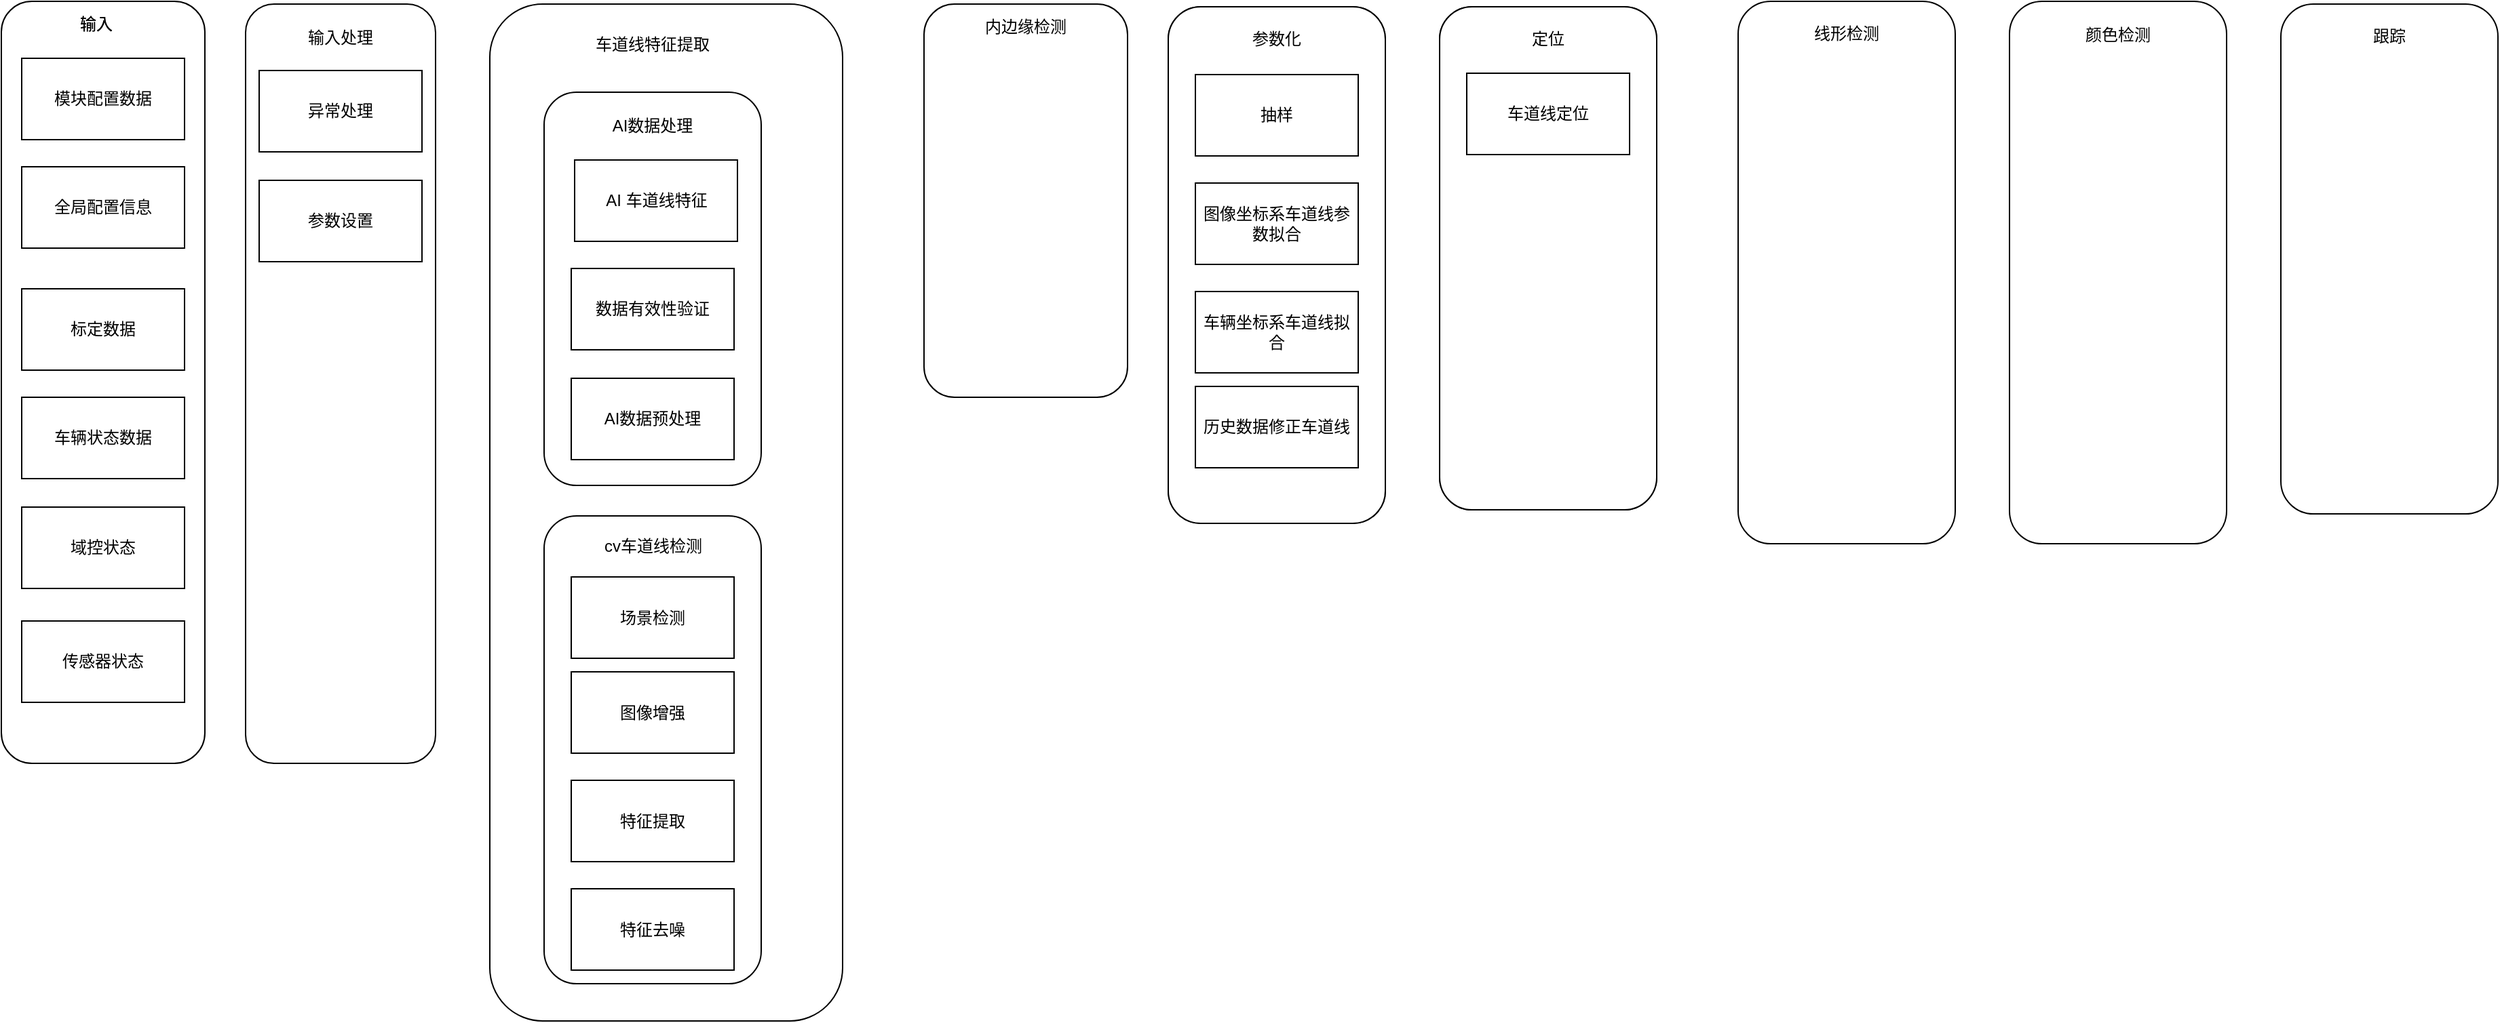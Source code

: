 <mxfile version="16.2.4" type="github">
  <diagram id="SdjUZ_nZgxTXJaho-sEl" name="第 1 页">
    <mxGraphModel dx="1730" dy="893" grid="1" gridSize="10" guides="1" tooltips="1" connect="1" arrows="1" fold="1" page="1" pageScale="1" pageWidth="827" pageHeight="1169" math="0" shadow="0">
      <root>
        <mxCell id="0" />
        <mxCell id="1" parent="0" />
        <mxCell id="K2Hh94zeVfcskBb1O2Ww-45" value="" style="rounded=1;whiteSpace=wrap;html=1;" vertex="1" parent="1">
          <mxGeometry x="480" y="80" width="260" height="750" as="geometry" />
        </mxCell>
        <mxCell id="fKOg9SKyoz2mw3y8TqCJ-18" value="" style="rounded=1;whiteSpace=wrap;html=1;" parent="1" vertex="1">
          <mxGeometry x="120" y="78" width="150" height="562" as="geometry" />
        </mxCell>
        <mxCell id="R1_P9dPjUKiN731K27Q3-37" value="" style="rounded=1;whiteSpace=wrap;html=1;" parent="1" vertex="1">
          <mxGeometry x="1180" y="82" width="160" height="371" as="geometry" />
        </mxCell>
        <mxCell id="R1_P9dPjUKiN731K27Q3-36" value="" style="rounded=1;whiteSpace=wrap;html=1;" parent="1" vertex="1">
          <mxGeometry x="980" y="82" width="160" height="381" as="geometry" />
        </mxCell>
        <mxCell id="R1_P9dPjUKiN731K27Q3-35" value="" style="rounded=1;whiteSpace=wrap;html=1;" parent="1" vertex="1">
          <mxGeometry x="800" y="80" width="150" height="290" as="geometry" />
        </mxCell>
        <mxCell id="R1_P9dPjUKiN731K27Q3-21" value="内边缘检测" style="text;html=1;strokeColor=none;fillColor=none;align=center;verticalAlign=middle;whiteSpace=wrap;rounded=0;" parent="1" vertex="1">
          <mxGeometry x="835" y="82" width="80" height="30" as="geometry" />
        </mxCell>
        <mxCell id="R1_P9dPjUKiN731K27Q3-23" value="参数化" style="text;html=1;strokeColor=none;fillColor=none;align=center;verticalAlign=middle;whiteSpace=wrap;rounded=0;" parent="1" vertex="1">
          <mxGeometry x="1030" y="91" width="60" height="30" as="geometry" />
        </mxCell>
        <mxCell id="R1_P9dPjUKiN731K27Q3-24" value="抽样" style="rounded=0;whiteSpace=wrap;html=1;" parent="1" vertex="1">
          <mxGeometry x="1000" y="132" width="120" height="60" as="geometry" />
        </mxCell>
        <mxCell id="R1_P9dPjUKiN731K27Q3-25" value="图像坐标系车道线参数拟合" style="rounded=0;whiteSpace=wrap;html=1;" parent="1" vertex="1">
          <mxGeometry x="1000" y="212" width="120" height="60" as="geometry" />
        </mxCell>
        <mxCell id="R1_P9dPjUKiN731K27Q3-26" value="车辆坐标系车道线拟合" style="rounded=0;whiteSpace=wrap;html=1;" parent="1" vertex="1">
          <mxGeometry x="1000" y="292" width="120" height="60" as="geometry" />
        </mxCell>
        <mxCell id="R1_P9dPjUKiN731K27Q3-27" value="历史数据修正车道线" style="rounded=0;whiteSpace=wrap;html=1;" parent="1" vertex="1">
          <mxGeometry x="1000" y="362" width="120" height="60" as="geometry" />
        </mxCell>
        <mxCell id="R1_P9dPjUKiN731K27Q3-29" value="定位" style="text;html=1;strokeColor=none;fillColor=none;align=center;verticalAlign=middle;whiteSpace=wrap;rounded=0;" parent="1" vertex="1">
          <mxGeometry x="1230" y="91" width="60" height="30" as="geometry" />
        </mxCell>
        <mxCell id="R1_P9dPjUKiN731K27Q3-30" value="车道线定位" style="rounded=0;whiteSpace=wrap;html=1;" parent="1" vertex="1">
          <mxGeometry x="1200" y="131" width="120" height="60" as="geometry" />
        </mxCell>
        <mxCell id="R1_P9dPjUKiN731K27Q3-42" value="输入" style="text;html=1;strokeColor=none;fillColor=none;align=center;verticalAlign=middle;whiteSpace=wrap;rounded=0;" parent="1" vertex="1">
          <mxGeometry x="160" y="80" width="60" height="30" as="geometry" />
        </mxCell>
        <mxCell id="fKOg9SKyoz2mw3y8TqCJ-1" value="" style="rounded=1;whiteSpace=wrap;html=1;" parent="1" vertex="1">
          <mxGeometry x="1800" y="80" width="160" height="376" as="geometry" />
        </mxCell>
        <mxCell id="fKOg9SKyoz2mw3y8TqCJ-2" value="" style="rounded=1;whiteSpace=wrap;html=1;" parent="1" vertex="1">
          <mxGeometry x="1180" y="82" width="160" height="371" as="geometry" />
        </mxCell>
        <mxCell id="fKOg9SKyoz2mw3y8TqCJ-3" value="" style="rounded=1;whiteSpace=wrap;html=1;" parent="1" vertex="1">
          <mxGeometry x="980" y="82" width="160" height="381" as="geometry" />
        </mxCell>
        <mxCell id="fKOg9SKyoz2mw3y8TqCJ-9" value="参数化" style="text;html=1;strokeColor=none;fillColor=none;align=center;verticalAlign=middle;whiteSpace=wrap;rounded=0;" parent="1" vertex="1">
          <mxGeometry x="1030" y="91" width="60" height="30" as="geometry" />
        </mxCell>
        <mxCell id="fKOg9SKyoz2mw3y8TqCJ-10" value="抽样" style="rounded=0;whiteSpace=wrap;html=1;" parent="1" vertex="1">
          <mxGeometry x="1000" y="132" width="120" height="60" as="geometry" />
        </mxCell>
        <mxCell id="fKOg9SKyoz2mw3y8TqCJ-11" value="图像坐标系车道线参数拟合" style="rounded=0;whiteSpace=wrap;html=1;" parent="1" vertex="1">
          <mxGeometry x="1000" y="212" width="120" height="60" as="geometry" />
        </mxCell>
        <mxCell id="fKOg9SKyoz2mw3y8TqCJ-12" value="车辆坐标系车道线拟合" style="rounded=0;whiteSpace=wrap;html=1;" parent="1" vertex="1">
          <mxGeometry x="1000" y="292" width="120" height="60" as="geometry" />
        </mxCell>
        <mxCell id="fKOg9SKyoz2mw3y8TqCJ-13" value="历史数据修正车道线" style="rounded=0;whiteSpace=wrap;html=1;" parent="1" vertex="1">
          <mxGeometry x="1000" y="362" width="120" height="60" as="geometry" />
        </mxCell>
        <mxCell id="fKOg9SKyoz2mw3y8TqCJ-14" value="定位" style="text;html=1;strokeColor=none;fillColor=none;align=center;verticalAlign=middle;whiteSpace=wrap;rounded=0;" parent="1" vertex="1">
          <mxGeometry x="1230" y="91" width="60" height="30" as="geometry" />
        </mxCell>
        <mxCell id="fKOg9SKyoz2mw3y8TqCJ-15" value="车道线定位" style="rounded=0;whiteSpace=wrap;html=1;" parent="1" vertex="1">
          <mxGeometry x="1200" y="131" width="120" height="60" as="geometry" />
        </mxCell>
        <mxCell id="fKOg9SKyoz2mw3y8TqCJ-16" value="跟踪" style="text;html=1;strokeColor=none;fillColor=none;align=center;verticalAlign=middle;whiteSpace=wrap;rounded=0;" parent="1" vertex="1">
          <mxGeometry x="1850" y="89" width="60" height="30" as="geometry" />
        </mxCell>
        <mxCell id="fKOg9SKyoz2mw3y8TqCJ-19" value="输入" style="text;html=1;strokeColor=none;fillColor=none;align=center;verticalAlign=middle;whiteSpace=wrap;rounded=0;" parent="1" vertex="1">
          <mxGeometry x="160" y="80" width="60" height="30" as="geometry" />
        </mxCell>
        <mxCell id="JcJchZ4IYqSIbsga3KMb-3" value="" style="rounded=1;whiteSpace=wrap;html=1;" parent="1" vertex="1">
          <mxGeometry x="1400" y="78" width="160" height="400" as="geometry" />
        </mxCell>
        <mxCell id="JcJchZ4IYqSIbsga3KMb-4" value="线形检测" style="text;html=1;strokeColor=none;fillColor=none;align=center;verticalAlign=middle;whiteSpace=wrap;rounded=0;" parent="1" vertex="1">
          <mxGeometry x="1450" y="87" width="60" height="30" as="geometry" />
        </mxCell>
        <mxCell id="JcJchZ4IYqSIbsga3KMb-5" value="" style="rounded=1;whiteSpace=wrap;html=1;" parent="1" vertex="1">
          <mxGeometry x="1600" y="78" width="160" height="400" as="geometry" />
        </mxCell>
        <mxCell id="JcJchZ4IYqSIbsga3KMb-6" value="颜色检测" style="text;html=1;strokeColor=none;fillColor=none;align=center;verticalAlign=middle;whiteSpace=wrap;rounded=0;" parent="1" vertex="1">
          <mxGeometry x="1650" y="88" width="60" height="30" as="geometry" />
        </mxCell>
        <mxCell id="JcJchZ4IYqSIbsga3KMb-7" value="" style="rounded=1;whiteSpace=wrap;html=1;" parent="1" vertex="1">
          <mxGeometry x="520" y="457.5" width="160" height="345" as="geometry" />
        </mxCell>
        <mxCell id="K2Hh94zeVfcskBb1O2Ww-1" value="cv车道线检测" style="text;html=1;strokeColor=none;fillColor=none;align=center;verticalAlign=middle;whiteSpace=wrap;rounded=0;" vertex="1" parent="1">
          <mxGeometry x="557.5" y="465" width="85" height="30" as="geometry" />
        </mxCell>
        <mxCell id="K2Hh94zeVfcskBb1O2Ww-13" value="模块配置数据" style="rounded=0;whiteSpace=wrap;html=1;" vertex="1" parent="1">
          <mxGeometry x="135" y="120" width="120" height="60" as="geometry" />
        </mxCell>
        <mxCell id="K2Hh94zeVfcskBb1O2Ww-14" value="全局配置信息" style="rounded=0;whiteSpace=wrap;html=1;" vertex="1" parent="1">
          <mxGeometry x="135" y="200" width="120" height="60" as="geometry" />
        </mxCell>
        <mxCell id="K2Hh94zeVfcskBb1O2Ww-17" value="标定数据" style="rounded=0;whiteSpace=wrap;html=1;" vertex="1" parent="1">
          <mxGeometry x="135" y="290" width="120" height="60" as="geometry" />
        </mxCell>
        <mxCell id="K2Hh94zeVfcskBb1O2Ww-18" value="" style="group" vertex="1" connectable="0" parent="1">
          <mxGeometry x="520" y="145" width="160" height="290" as="geometry" />
        </mxCell>
        <mxCell id="R1_P9dPjUKiN731K27Q3-34" value="" style="rounded=1;whiteSpace=wrap;html=1;" parent="K2Hh94zeVfcskBb1O2Ww-18" vertex="1">
          <mxGeometry width="160" height="290" as="geometry" />
        </mxCell>
        <mxCell id="R1_P9dPjUKiN731K27Q3-12" value="AI数据预处理" style="rounded=0;whiteSpace=wrap;html=1;" parent="K2Hh94zeVfcskBb1O2Ww-18" vertex="1">
          <mxGeometry x="20" y="211" width="120" height="60" as="geometry" />
        </mxCell>
        <mxCell id="R1_P9dPjUKiN731K27Q3-39" value="数据有效性验证" style="rounded=0;whiteSpace=wrap;html=1;" parent="K2Hh94zeVfcskBb1O2Ww-18" vertex="1">
          <mxGeometry x="20" y="130" width="120" height="60" as="geometry" />
        </mxCell>
        <mxCell id="fKOg9SKyoz2mw3y8TqCJ-6" value="AI数据处理" style="text;html=1;strokeColor=none;fillColor=none;align=center;verticalAlign=middle;whiteSpace=wrap;rounded=0;" parent="K2Hh94zeVfcskBb1O2Ww-18" vertex="1">
          <mxGeometry x="40" y="10" width="80" height="30" as="geometry" />
        </mxCell>
        <mxCell id="K2Hh94zeVfcskBb1O2Ww-15" value="AI 车道线特征" style="rounded=0;whiteSpace=wrap;html=1;" vertex="1" parent="K2Hh94zeVfcskBb1O2Ww-18">
          <mxGeometry x="22.5" y="50" width="120" height="60" as="geometry" />
        </mxCell>
        <mxCell id="K2Hh94zeVfcskBb1O2Ww-24" value="场景检测" style="rounded=0;whiteSpace=wrap;html=1;" vertex="1" parent="1">
          <mxGeometry x="540" y="502.5" width="120" height="60" as="geometry" />
        </mxCell>
        <mxCell id="K2Hh94zeVfcskBb1O2Ww-25" value="特征提取" style="rounded=0;whiteSpace=wrap;html=1;" vertex="1" parent="1">
          <mxGeometry x="540" y="652.5" width="120" height="60" as="geometry" />
        </mxCell>
        <mxCell id="K2Hh94zeVfcskBb1O2Ww-26" value="特征去噪" style="rounded=0;whiteSpace=wrap;html=1;" vertex="1" parent="1">
          <mxGeometry x="540" y="732.5" width="120" height="60" as="geometry" />
        </mxCell>
        <mxCell id="K2Hh94zeVfcskBb1O2Ww-27" value="图像增强" style="rounded=0;whiteSpace=wrap;html=1;" vertex="1" parent="1">
          <mxGeometry x="540" y="572.5" width="120" height="60" as="geometry" />
        </mxCell>
        <mxCell id="K2Hh94zeVfcskBb1O2Ww-34" value="车辆状态数据" style="rounded=0;whiteSpace=wrap;html=1;" vertex="1" parent="1">
          <mxGeometry x="135" y="370" width="120" height="60" as="geometry" />
        </mxCell>
        <mxCell id="K2Hh94zeVfcskBb1O2Ww-38" value="域控状态" style="rounded=0;whiteSpace=wrap;html=1;" vertex="1" parent="1">
          <mxGeometry x="135" y="451" width="120" height="60" as="geometry" />
        </mxCell>
        <mxCell id="K2Hh94zeVfcskBb1O2Ww-39" value="传感器状态" style="rounded=0;whiteSpace=wrap;html=1;" vertex="1" parent="1">
          <mxGeometry x="135" y="535" width="120" height="60" as="geometry" />
        </mxCell>
        <mxCell id="K2Hh94zeVfcskBb1O2Ww-41" value="" style="rounded=1;whiteSpace=wrap;html=1;" vertex="1" parent="1">
          <mxGeometry x="300" y="80" width="140" height="560" as="geometry" />
        </mxCell>
        <mxCell id="K2Hh94zeVfcskBb1O2Ww-42" value="输入处理" style="text;html=1;strokeColor=none;fillColor=none;align=center;verticalAlign=middle;whiteSpace=wrap;rounded=0;" vertex="1" parent="1">
          <mxGeometry x="340" y="90" width="60" height="30" as="geometry" />
        </mxCell>
        <mxCell id="K2Hh94zeVfcskBb1O2Ww-43" value="异常处理" style="rounded=0;whiteSpace=wrap;html=1;" vertex="1" parent="1">
          <mxGeometry x="310" y="129" width="120" height="60" as="geometry" />
        </mxCell>
        <mxCell id="K2Hh94zeVfcskBb1O2Ww-44" value="参数设置" style="rounded=0;whiteSpace=wrap;html=1;" vertex="1" parent="1">
          <mxGeometry x="310" y="210" width="120" height="60" as="geometry" />
        </mxCell>
        <mxCell id="K2Hh94zeVfcskBb1O2Ww-46" value="车道线特征提取" style="text;html=1;strokeColor=none;fillColor=none;align=center;verticalAlign=middle;whiteSpace=wrap;rounded=0;" vertex="1" parent="1">
          <mxGeometry x="555" y="95" width="90" height="30" as="geometry" />
        </mxCell>
      </root>
    </mxGraphModel>
  </diagram>
</mxfile>
